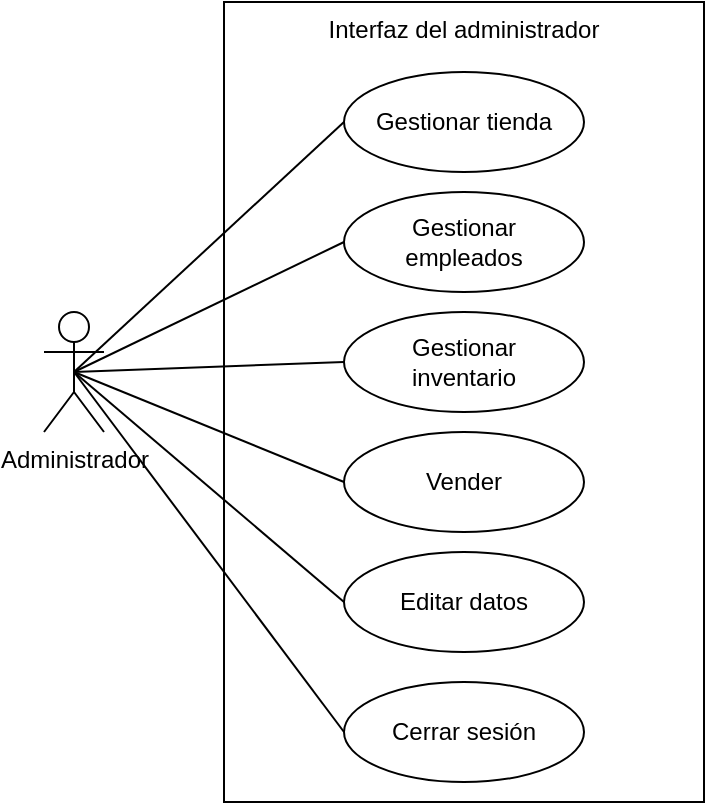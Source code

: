 <mxfile version="22.1.11" type="github">
  <diagram name="Página-1" id="M6_18z1VO_cviNgwQ7OC">
    <mxGraphModel dx="1050" dy="522" grid="1" gridSize="10" guides="1" tooltips="1" connect="1" arrows="1" fold="1" page="1" pageScale="1" pageWidth="1169" pageHeight="827" math="0" shadow="0">
      <root>
        <mxCell id="0" />
        <mxCell id="1" parent="0" />
        <mxCell id="s5lTA3ceWpcnxo7ulK9B-1" value="Administrador" style="shape=umlActor;verticalLabelPosition=bottom;verticalAlign=top;html=1;outlineConnect=0;fillColor=none;" parent="1" vertex="1">
          <mxGeometry x="50" y="215" width="30" height="60" as="geometry" />
        </mxCell>
        <mxCell id="s5lTA3ceWpcnxo7ulK9B-4" value="Interfaz del administrador" style="rounded=0;whiteSpace=wrap;html=1;fillColor=none;verticalAlign=top;" parent="1" vertex="1">
          <mxGeometry x="140" y="60" width="240" height="400" as="geometry" />
        </mxCell>
        <mxCell id="s5lTA3ceWpcnxo7ulK9B-5" value="Gestionar tienda" style="ellipse;whiteSpace=wrap;html=1;fillColor=none;" parent="1" vertex="1">
          <mxGeometry x="200" y="95" width="120" height="50" as="geometry" />
        </mxCell>
        <mxCell id="s5lTA3ceWpcnxo7ulK9B-6" value="Gestionar &lt;br&gt;empleados" style="ellipse;whiteSpace=wrap;html=1;fillColor=none;" parent="1" vertex="1">
          <mxGeometry x="200" y="155" width="120" height="50" as="geometry" />
        </mxCell>
        <mxCell id="s5lTA3ceWpcnxo7ulK9B-7" value="Vender" style="ellipse;whiteSpace=wrap;html=1;fillColor=none;" parent="1" vertex="1">
          <mxGeometry x="200" y="275" width="120" height="50" as="geometry" />
        </mxCell>
        <mxCell id="s5lTA3ceWpcnxo7ulK9B-8" value="Gestionar&lt;br&gt;inventario" style="ellipse;whiteSpace=wrap;html=1;fillColor=none;" parent="1" vertex="1">
          <mxGeometry x="200" y="215" width="120" height="50" as="geometry" />
        </mxCell>
        <mxCell id="s5lTA3ceWpcnxo7ulK9B-9" value="Editar datos" style="ellipse;whiteSpace=wrap;html=1;fillColor=none;" parent="1" vertex="1">
          <mxGeometry x="200" y="335" width="120" height="50" as="geometry" />
        </mxCell>
        <mxCell id="s5lTA3ceWpcnxo7ulK9B-10" value="" style="endArrow=none;html=1;rounded=0;exitX=0.5;exitY=0.5;exitDx=0;exitDy=0;exitPerimeter=0;entryX=0;entryY=0.5;entryDx=0;entryDy=0;" parent="1" source="s5lTA3ceWpcnxo7ulK9B-1" target="s5lTA3ceWpcnxo7ulK9B-5" edge="1">
          <mxGeometry width="50" height="50" relative="1" as="geometry">
            <mxPoint x="-50" y="395" as="sourcePoint" />
            <mxPoint y="345" as="targetPoint" />
          </mxGeometry>
        </mxCell>
        <mxCell id="s5lTA3ceWpcnxo7ulK9B-11" value="" style="endArrow=none;html=1;rounded=0;exitX=0.5;exitY=0.5;exitDx=0;exitDy=0;exitPerimeter=0;entryX=0;entryY=0.5;entryDx=0;entryDy=0;" parent="1" source="s5lTA3ceWpcnxo7ulK9B-1" target="s5lTA3ceWpcnxo7ulK9B-6" edge="1">
          <mxGeometry width="50" height="50" relative="1" as="geometry">
            <mxPoint x="55" y="235" as="sourcePoint" />
            <mxPoint x="210" y="130" as="targetPoint" />
          </mxGeometry>
        </mxCell>
        <mxCell id="s5lTA3ceWpcnxo7ulK9B-12" value="" style="endArrow=none;html=1;rounded=0;entryX=0;entryY=0.5;entryDx=0;entryDy=0;exitX=0.5;exitY=0.5;exitDx=0;exitDy=0;exitPerimeter=0;" parent="1" source="s5lTA3ceWpcnxo7ulK9B-1" target="s5lTA3ceWpcnxo7ulK9B-8" edge="1">
          <mxGeometry width="50" height="50" relative="1" as="geometry">
            <mxPoint x="55" y="235" as="sourcePoint" />
            <mxPoint x="210" y="190" as="targetPoint" />
          </mxGeometry>
        </mxCell>
        <mxCell id="s5lTA3ceWpcnxo7ulK9B-13" value="" style="endArrow=none;html=1;rounded=0;entryX=0;entryY=0.5;entryDx=0;entryDy=0;exitX=0.5;exitY=0.5;exitDx=0;exitDy=0;exitPerimeter=0;" parent="1" source="s5lTA3ceWpcnxo7ulK9B-1" target="s5lTA3ceWpcnxo7ulK9B-7" edge="1">
          <mxGeometry width="50" height="50" relative="1" as="geometry">
            <mxPoint x="55" y="235" as="sourcePoint" />
            <mxPoint x="210" y="250" as="targetPoint" />
          </mxGeometry>
        </mxCell>
        <mxCell id="s5lTA3ceWpcnxo7ulK9B-14" value="" style="endArrow=none;html=1;rounded=0;exitX=0.5;exitY=0.5;exitDx=0;exitDy=0;exitPerimeter=0;entryX=0;entryY=0.5;entryDx=0;entryDy=0;" parent="1" source="s5lTA3ceWpcnxo7ulK9B-1" target="s5lTA3ceWpcnxo7ulK9B-9" edge="1">
          <mxGeometry width="50" height="50" relative="1" as="geometry">
            <mxPoint x="55" y="235" as="sourcePoint" />
            <mxPoint x="210" y="310" as="targetPoint" />
          </mxGeometry>
        </mxCell>
        <mxCell id="8Y1w7isx8zJ7g6BGwzvB-1" value="Cerrar sesión" style="ellipse;whiteSpace=wrap;html=1;fillColor=none;" vertex="1" parent="1">
          <mxGeometry x="200" y="400" width="120" height="50" as="geometry" />
        </mxCell>
        <mxCell id="8Y1w7isx8zJ7g6BGwzvB-3" value="" style="endArrow=none;html=1;rounded=0;exitX=0.5;exitY=0.5;exitDx=0;exitDy=0;exitPerimeter=0;entryX=0;entryY=0.5;entryDx=0;entryDy=0;" edge="1" parent="1" source="s5lTA3ceWpcnxo7ulK9B-1" target="8Y1w7isx8zJ7g6BGwzvB-1">
          <mxGeometry width="50" height="50" relative="1" as="geometry">
            <mxPoint x="70" y="335" as="sourcePoint" />
            <mxPoint x="205" y="450" as="targetPoint" />
          </mxGeometry>
        </mxCell>
      </root>
    </mxGraphModel>
  </diagram>
</mxfile>
